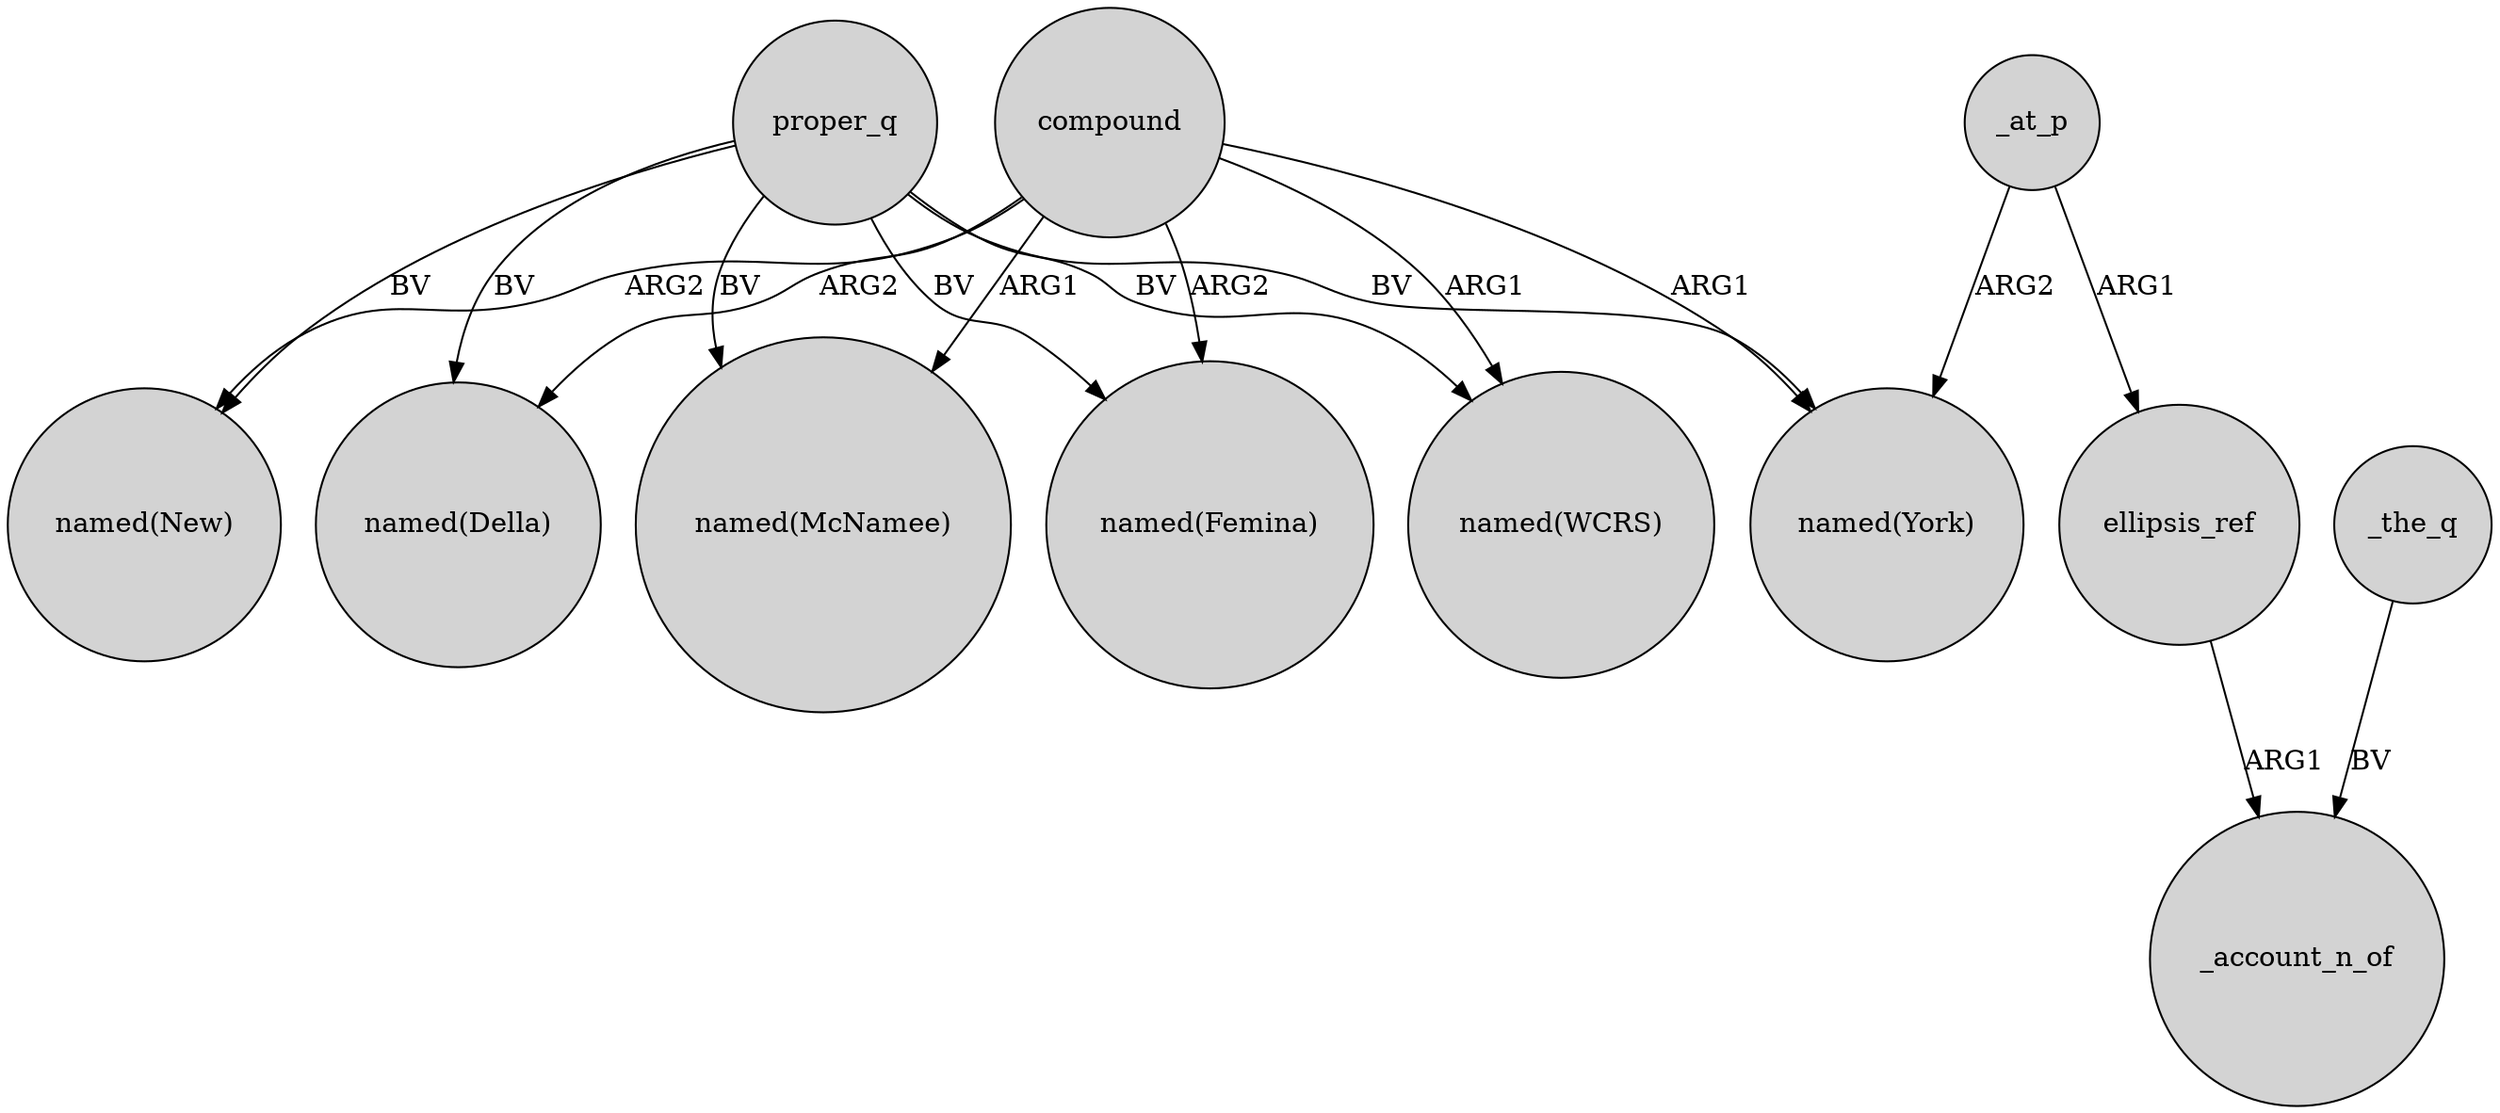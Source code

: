 digraph {
	node [shape=circle style=filled]
	compound -> "named(York)" [label=ARG1]
	_at_p -> "named(York)" [label=ARG2]
	compound -> "named(New)" [label=ARG2]
	compound -> "named(McNamee)" [label=ARG1]
	compound -> "named(Della)" [label=ARG2]
	_the_q -> _account_n_of [label=BV]
	proper_q -> "named(McNamee)" [label=BV]
	proper_q -> "named(Della)" [label=BV]
	proper_q -> "named(York)" [label=BV]
	proper_q -> "named(New)" [label=BV]
	compound -> "named(WCRS)" [label=ARG1]
	proper_q -> "named(WCRS)" [label=BV]
	_at_p -> ellipsis_ref [label=ARG1]
	proper_q -> "named(Femina)" [label=BV]
	ellipsis_ref -> _account_n_of [label=ARG1]
	compound -> "named(Femina)" [label=ARG2]
}
